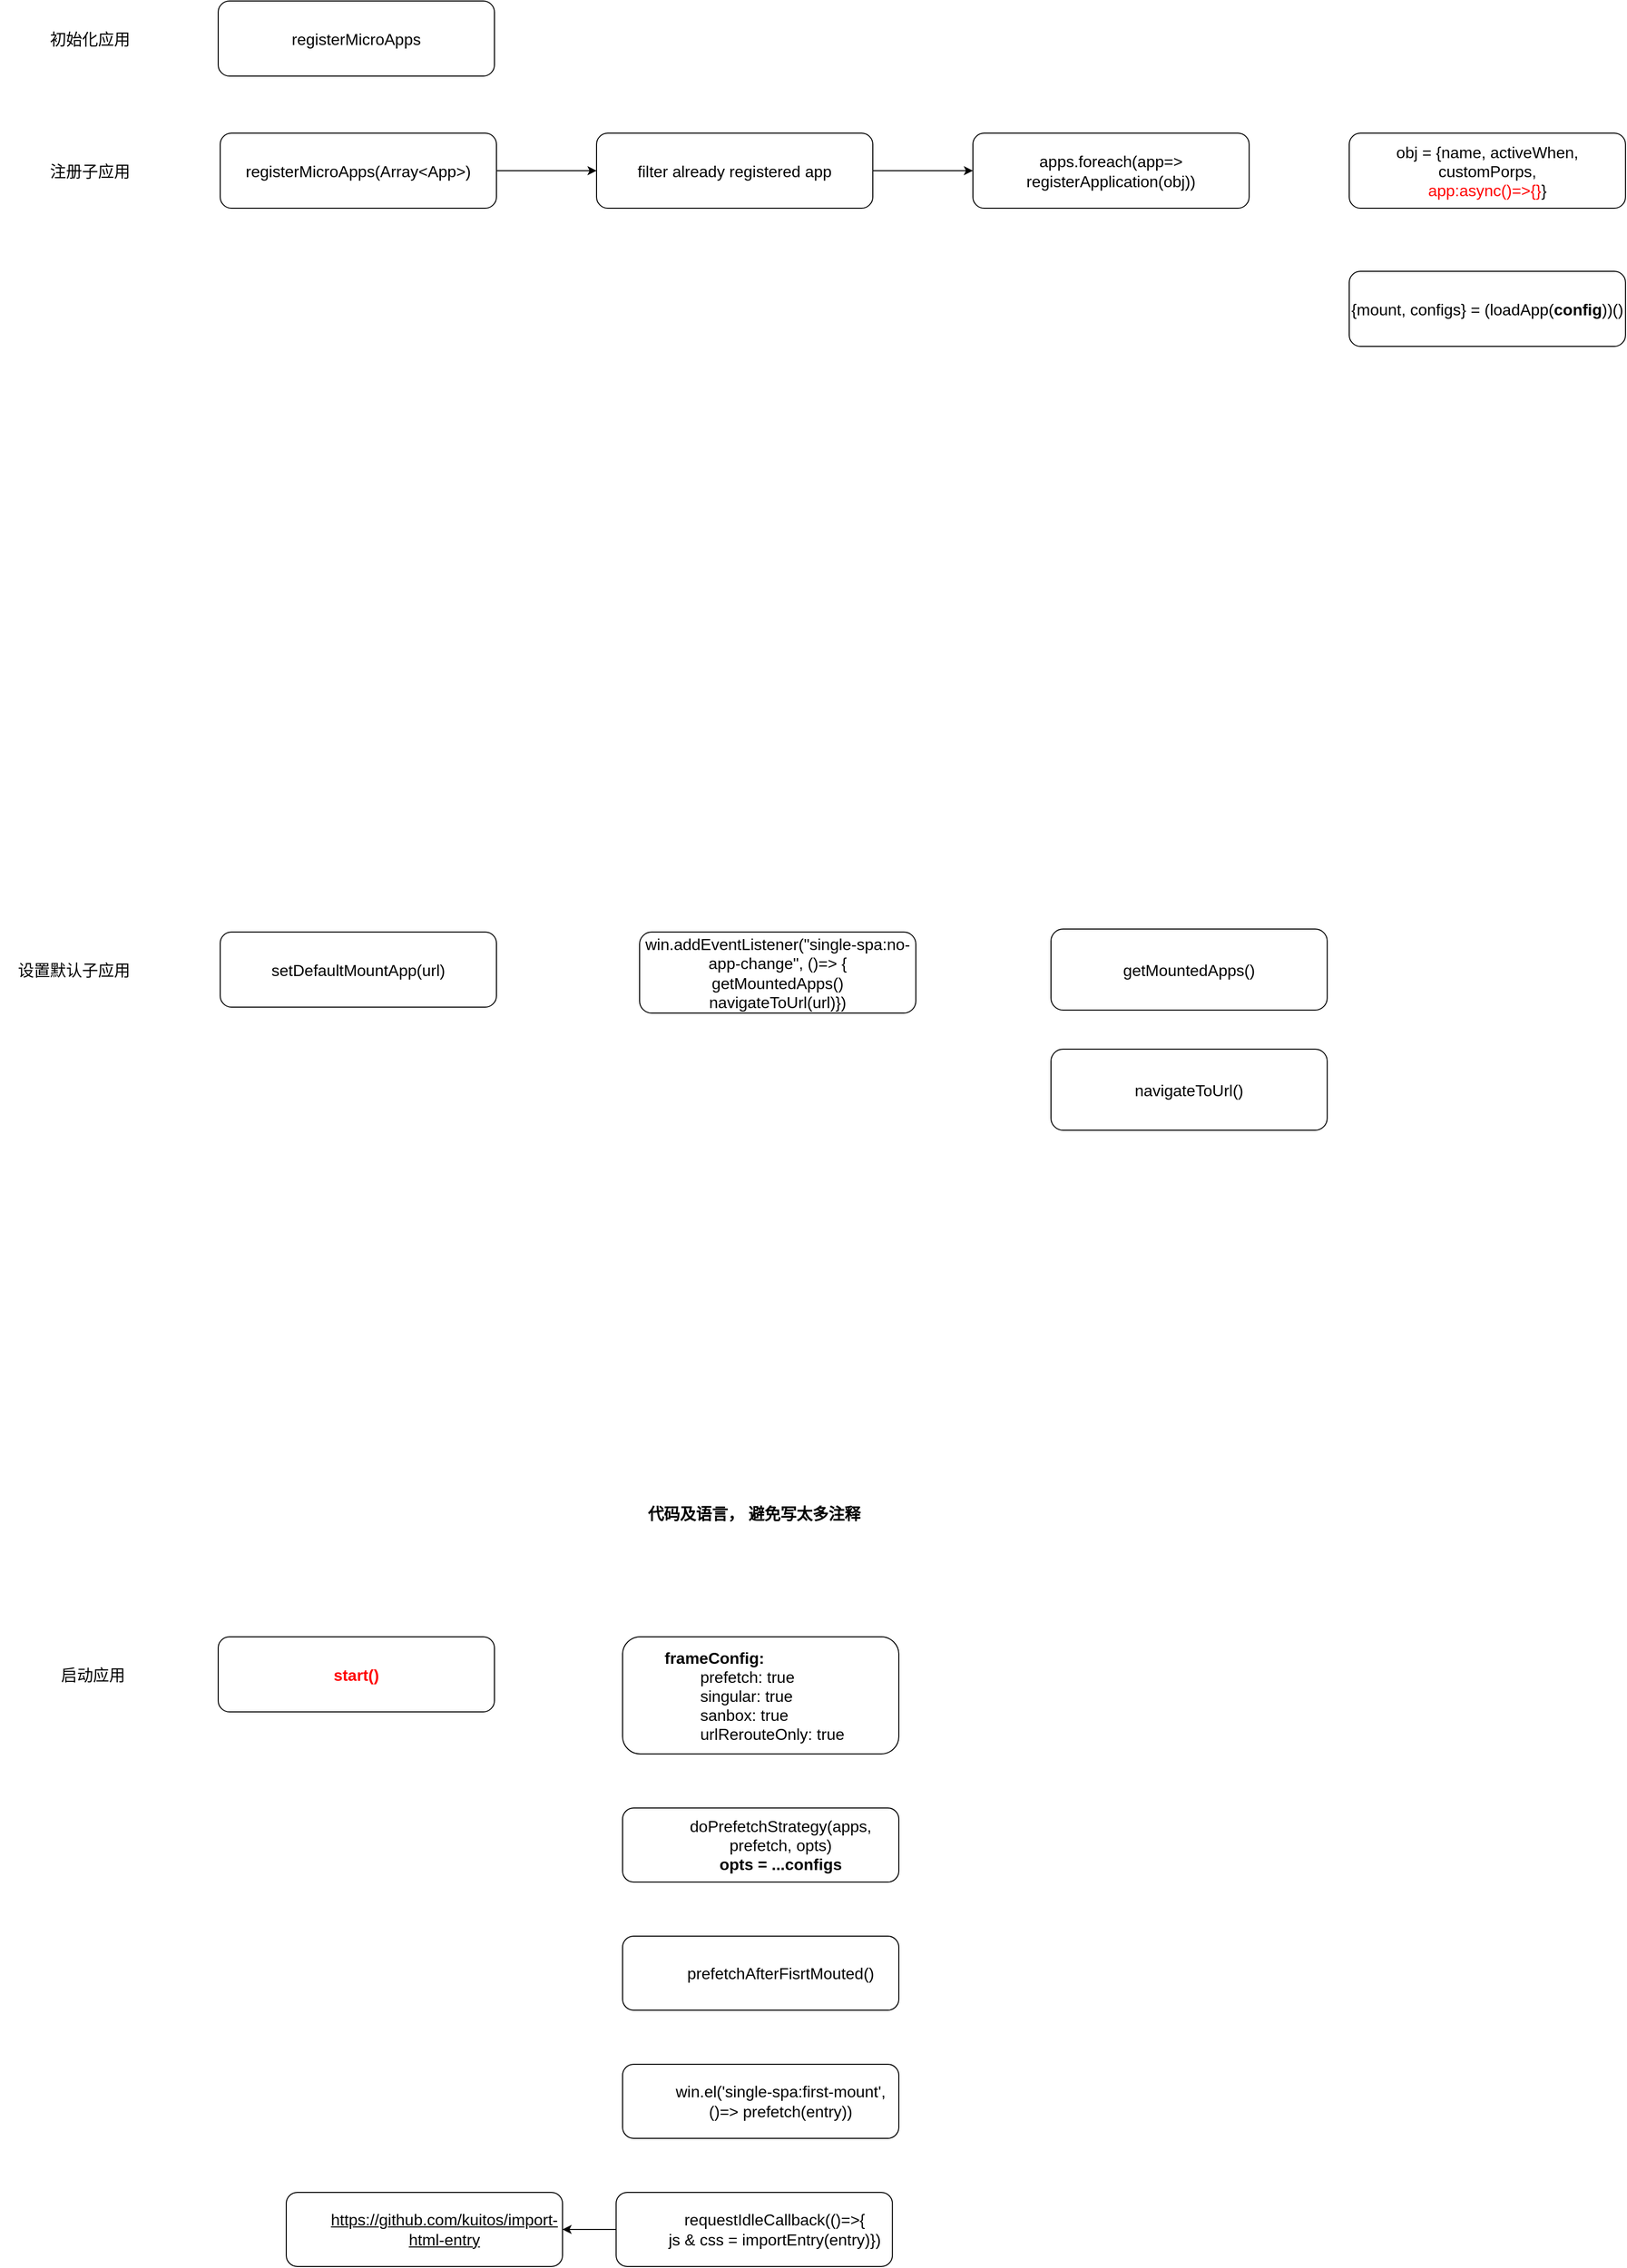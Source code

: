 <mxfile version="21.3.7" type="github">
  <diagram name="第 1 页" id="wMC1tLCu1T7hPcdTSp6K">
    <mxGraphModel dx="955" dy="1838" grid="0" gridSize="10" guides="1" tooltips="1" connect="1" arrows="1" fold="1" page="1" pageScale="1" pageWidth="827" pageHeight="1169" math="0" shadow="0">
      <root>
        <mxCell id="0" />
        <mxCell id="1" parent="0" />
        <mxCell id="qpvw24Ly1OFk7KmzRXFD-3" style="edgeStyle=orthogonalEdgeStyle;rounded=0;orthogonalLoop=1;jettySize=auto;html=1;exitX=1;exitY=0.5;exitDx=0;exitDy=0;entryX=0;entryY=0.5;entryDx=0;entryDy=0;" edge="1" parent="1" source="qpvw24Ly1OFk7KmzRXFD-1" target="qpvw24Ly1OFk7KmzRXFD-2">
          <mxGeometry relative="1" as="geometry" />
        </mxCell>
        <mxCell id="qpvw24Ly1OFk7KmzRXFD-1" value="registerMicroApps(Array&amp;lt;App&amp;gt;)" style="rounded=1;whiteSpace=wrap;html=1;fontSize=16;" vertex="1" parent="1">
          <mxGeometry x="278" y="60" width="276" height="75" as="geometry" />
        </mxCell>
        <mxCell id="qpvw24Ly1OFk7KmzRXFD-13" style="edgeStyle=orthogonalEdgeStyle;rounded=0;orthogonalLoop=1;jettySize=auto;html=1;exitX=1;exitY=0.5;exitDx=0;exitDy=0;entryX=0;entryY=0.5;entryDx=0;entryDy=0;" edge="1" parent="1" source="qpvw24Ly1OFk7KmzRXFD-2" target="qpvw24Ly1OFk7KmzRXFD-12">
          <mxGeometry relative="1" as="geometry" />
        </mxCell>
        <mxCell id="qpvw24Ly1OFk7KmzRXFD-2" value="filter already registered app" style="rounded=1;whiteSpace=wrap;html=1;fontSize=16;" vertex="1" parent="1">
          <mxGeometry x="654" y="60" width="276" height="75" as="geometry" />
        </mxCell>
        <mxCell id="qpvw24Ly1OFk7KmzRXFD-4" value="setDefaultMountApp(url)" style="rounded=1;whiteSpace=wrap;html=1;fontSize=16;" vertex="1" parent="1">
          <mxGeometry x="278" y="858" width="276" height="75" as="geometry" />
        </mxCell>
        <mxCell id="qpvw24Ly1OFk7KmzRXFD-5" value="registerMicroApps" style="rounded=1;whiteSpace=wrap;html=1;fontSize=16;" vertex="1" parent="1">
          <mxGeometry x="276" y="-72" width="276" height="75" as="geometry" />
        </mxCell>
        <mxCell id="qpvw24Ly1OFk7KmzRXFD-7" value="初始化应用" style="text;strokeColor=none;align=center;fillColor=none;html=1;verticalAlign=middle;whiteSpace=wrap;rounded=0;fontSize=16;" vertex="1" parent="1">
          <mxGeometry x="93" y="-49.5" width="110" height="30" as="geometry" />
        </mxCell>
        <mxCell id="qpvw24Ly1OFk7KmzRXFD-8" value="注册子应用" style="text;strokeColor=none;align=center;fillColor=none;html=1;verticalAlign=middle;whiteSpace=wrap;rounded=0;fontSize=16;" vertex="1" parent="1">
          <mxGeometry x="93" y="82.5" width="110" height="30" as="geometry" />
        </mxCell>
        <mxCell id="qpvw24Ly1OFk7KmzRXFD-9" value="设置默认子应用" style="text;strokeColor=none;align=center;fillColor=none;html=1;verticalAlign=middle;whiteSpace=wrap;rounded=0;fontSize=16;" vertex="1" parent="1">
          <mxGeometry x="58" y="880.5" width="148" height="30" as="geometry" />
        </mxCell>
        <mxCell id="qpvw24Ly1OFk7KmzRXFD-10" value="启动应用" style="text;strokeColor=none;align=center;fillColor=none;html=1;verticalAlign=middle;whiteSpace=wrap;rounded=0;fontSize=16;" vertex="1" parent="1">
          <mxGeometry x="96" y="1584.5" width="110" height="30" as="geometry" />
        </mxCell>
        <mxCell id="qpvw24Ly1OFk7KmzRXFD-11" value="&lt;font color=&quot;#ff0000&quot;&gt;&lt;b&gt;start()&lt;/b&gt;&lt;/font&gt;" style="rounded=1;whiteSpace=wrap;html=1;fontSize=16;" vertex="1" parent="1">
          <mxGeometry x="276" y="1562" width="276" height="75" as="geometry" />
        </mxCell>
        <mxCell id="qpvw24Ly1OFk7KmzRXFD-12" value="apps.foreach(app=&amp;gt; registerApplication(obj))" style="rounded=1;whiteSpace=wrap;html=1;fontSize=16;" vertex="1" parent="1">
          <mxGeometry x="1030" y="60" width="276" height="75" as="geometry" />
        </mxCell>
        <mxCell id="qpvw24Ly1OFk7KmzRXFD-14" value="obj = {name, activeWhen, customPorps,&lt;br&gt;&lt;font color=&quot;#ff0000&quot;&gt;app:async()=&amp;gt;{}&lt;/font&gt;}" style="rounded=1;whiteSpace=wrap;html=1;fontSize=16;" vertex="1" parent="1">
          <mxGeometry x="1406" y="60" width="276" height="75" as="geometry" />
        </mxCell>
        <mxCell id="qpvw24Ly1OFk7KmzRXFD-15" value="{mount, configs} = (loadApp(&lt;b&gt;config&lt;/b&gt;))()" style="rounded=1;whiteSpace=wrap;html=1;fontSize=16;" vertex="1" parent="1">
          <mxGeometry x="1406" y="198" width="276" height="75" as="geometry" />
        </mxCell>
        <mxCell id="qpvw24Ly1OFk7KmzRXFD-16" value="win.addEventListener(&quot;single-spa:no-app-change&quot;, ()=&amp;gt; {&lt;br&gt;getMountedApps()&lt;br&gt;navigateToUrl(url)})" style="rounded=1;whiteSpace=wrap;html=1;fontSize=16;" vertex="1" parent="1">
          <mxGeometry x="697" y="858" width="276" height="81" as="geometry" />
        </mxCell>
        <mxCell id="qpvw24Ly1OFk7KmzRXFD-17" value="getMountedApps()" style="rounded=1;whiteSpace=wrap;html=1;fontSize=16;" vertex="1" parent="1">
          <mxGeometry x="1108" y="855" width="276" height="81" as="geometry" />
        </mxCell>
        <mxCell id="qpvw24Ly1OFk7KmzRXFD-18" value="navigateToUrl()" style="rounded=1;whiteSpace=wrap;html=1;fontSize=16;" vertex="1" parent="1">
          <mxGeometry x="1108" y="975" width="276" height="81" as="geometry" />
        </mxCell>
        <mxCell id="qpvw24Ly1OFk7KmzRXFD-19" value="&lt;blockquote style=&quot;margin: 0 0 0 40px; border: none; padding: 0px;&quot;&gt;&lt;div style=&quot;&quot;&gt;&lt;span style=&quot;background-color: initial;&quot;&gt;&lt;b&gt;frameConfig:&lt;/b&gt;&lt;/span&gt;&lt;/div&gt;&lt;div style=&quot;&quot;&gt;&lt;span style=&quot;background-color: initial;&quot;&gt;&lt;span style=&quot;white-space: pre;&quot;&gt;&#x9;&lt;/span&gt;prefetch: true&lt;/span&gt;&lt;/div&gt;&lt;div style=&quot;&quot;&gt;&lt;span style=&quot;background-color: initial;&quot;&gt;&lt;span style=&quot;white-space: pre;&quot;&gt;&#x9;&lt;/span&gt;singular: true&lt;/span&gt;&lt;/div&gt;&lt;div style=&quot;&quot;&gt;&lt;span style=&quot;background-color: initial;&quot;&gt;&lt;span style=&quot;white-space: pre;&quot;&gt;&#x9;&lt;/span&gt;sanbox: true&lt;/span&gt;&lt;/div&gt;&lt;div style=&quot;&quot;&gt;&lt;span style=&quot;background-color: initial;&quot;&gt;&lt;span style=&quot;white-space: pre;&quot;&gt;&#x9;&lt;/span&gt;urlRerouteOnly: true&lt;/span&gt;&lt;/div&gt;&lt;/blockquote&gt;" style="rounded=1;whiteSpace=wrap;html=1;fontSize=16;align=left;" vertex="1" parent="1">
          <mxGeometry x="680" y="1562" width="276" height="117" as="geometry" />
        </mxCell>
        <mxCell id="qpvw24Ly1OFk7KmzRXFD-20" value="&lt;blockquote style=&quot;margin: 0 0 0 40px; border: none; padding: 0px;&quot;&gt;&lt;div style=&quot;&quot;&gt;doPrefetchStrategy(apps, prefetch, opts)&lt;/div&gt;&lt;div style=&quot;&quot;&gt;&lt;b&gt;opts = ...configs&lt;/b&gt;&lt;/div&gt;&lt;/blockquote&gt;" style="rounded=1;whiteSpace=wrap;html=1;fontSize=16;align=center;" vertex="1" parent="1">
          <mxGeometry x="680" y="1733" width="276" height="74" as="geometry" />
        </mxCell>
        <mxCell id="qpvw24Ly1OFk7KmzRXFD-21" value="&lt;blockquote style=&quot;margin: 0 0 0 40px; border: none; padding: 0px;&quot;&gt;&lt;div style=&quot;&quot;&gt;prefetchAfterFisrtMouted()&lt;/div&gt;&lt;/blockquote&gt;" style="rounded=1;whiteSpace=wrap;html=1;fontSize=16;align=center;" vertex="1" parent="1">
          <mxGeometry x="680" y="1861" width="276" height="74" as="geometry" />
        </mxCell>
        <mxCell id="qpvw24Ly1OFk7KmzRXFD-22" value="&lt;font style=&quot;font-size: 16px;&quot;&gt;&lt;b&gt;代码及语言， 避免写太多注释&lt;/b&gt;&lt;/font&gt;" style="text;strokeColor=none;align=center;fillColor=none;html=1;verticalAlign=middle;whiteSpace=wrap;rounded=0;" vertex="1" parent="1">
          <mxGeometry x="693.14" y="1423.57" width="236.86" height="30" as="geometry" />
        </mxCell>
        <mxCell id="qpvw24Ly1OFk7KmzRXFD-23" value="&lt;blockquote style=&quot;margin: 0 0 0 40px; border: none; padding: 0px;&quot;&gt;&lt;div style=&quot;&quot;&gt;win.el(&#39;single-spa:first-mount&#39;, ()=&amp;gt; prefetch(entry))&lt;/div&gt;&lt;/blockquote&gt;" style="rounded=1;whiteSpace=wrap;html=1;fontSize=16;align=center;" vertex="1" parent="1">
          <mxGeometry x="680" y="1989" width="276" height="74" as="geometry" />
        </mxCell>
        <mxCell id="qpvw24Ly1OFk7KmzRXFD-26" style="edgeStyle=orthogonalEdgeStyle;rounded=0;orthogonalLoop=1;jettySize=auto;html=1;exitX=0;exitY=0.5;exitDx=0;exitDy=0;entryX=1;entryY=0.5;entryDx=0;entryDy=0;" edge="1" parent="1" source="qpvw24Ly1OFk7KmzRXFD-24" target="qpvw24Ly1OFk7KmzRXFD-25">
          <mxGeometry relative="1" as="geometry" />
        </mxCell>
        <mxCell id="qpvw24Ly1OFk7KmzRXFD-24" value="&lt;blockquote style=&quot;margin: 0 0 0 40px; border: none; padding: 0px;&quot;&gt;&lt;div style=&quot;&quot;&gt;requestIdleCallback(()=&amp;gt;{&lt;/div&gt;&lt;div style=&quot;&quot;&gt;js &amp;amp; css = importEntry(entry)})&lt;/div&gt;&lt;/blockquote&gt;" style="rounded=1;whiteSpace=wrap;html=1;fontSize=16;align=center;" vertex="1" parent="1">
          <mxGeometry x="673.57" y="2117" width="276" height="74" as="geometry" />
        </mxCell>
        <mxCell id="qpvw24Ly1OFk7KmzRXFD-25" value="&lt;blockquote style=&quot;margin: 0 0 0 40px; border: none; padding: 0px;&quot;&gt;&lt;div style=&quot;&quot;&gt;&lt;u&gt;https://github.com/kuitos/import-html-entry&lt;/u&gt;&lt;/div&gt;&lt;/blockquote&gt;" style="rounded=1;whiteSpace=wrap;html=1;fontSize=16;align=center;" vertex="1" parent="1">
          <mxGeometry x="344.0" y="2117" width="276" height="74" as="geometry" />
        </mxCell>
      </root>
    </mxGraphModel>
  </diagram>
</mxfile>
